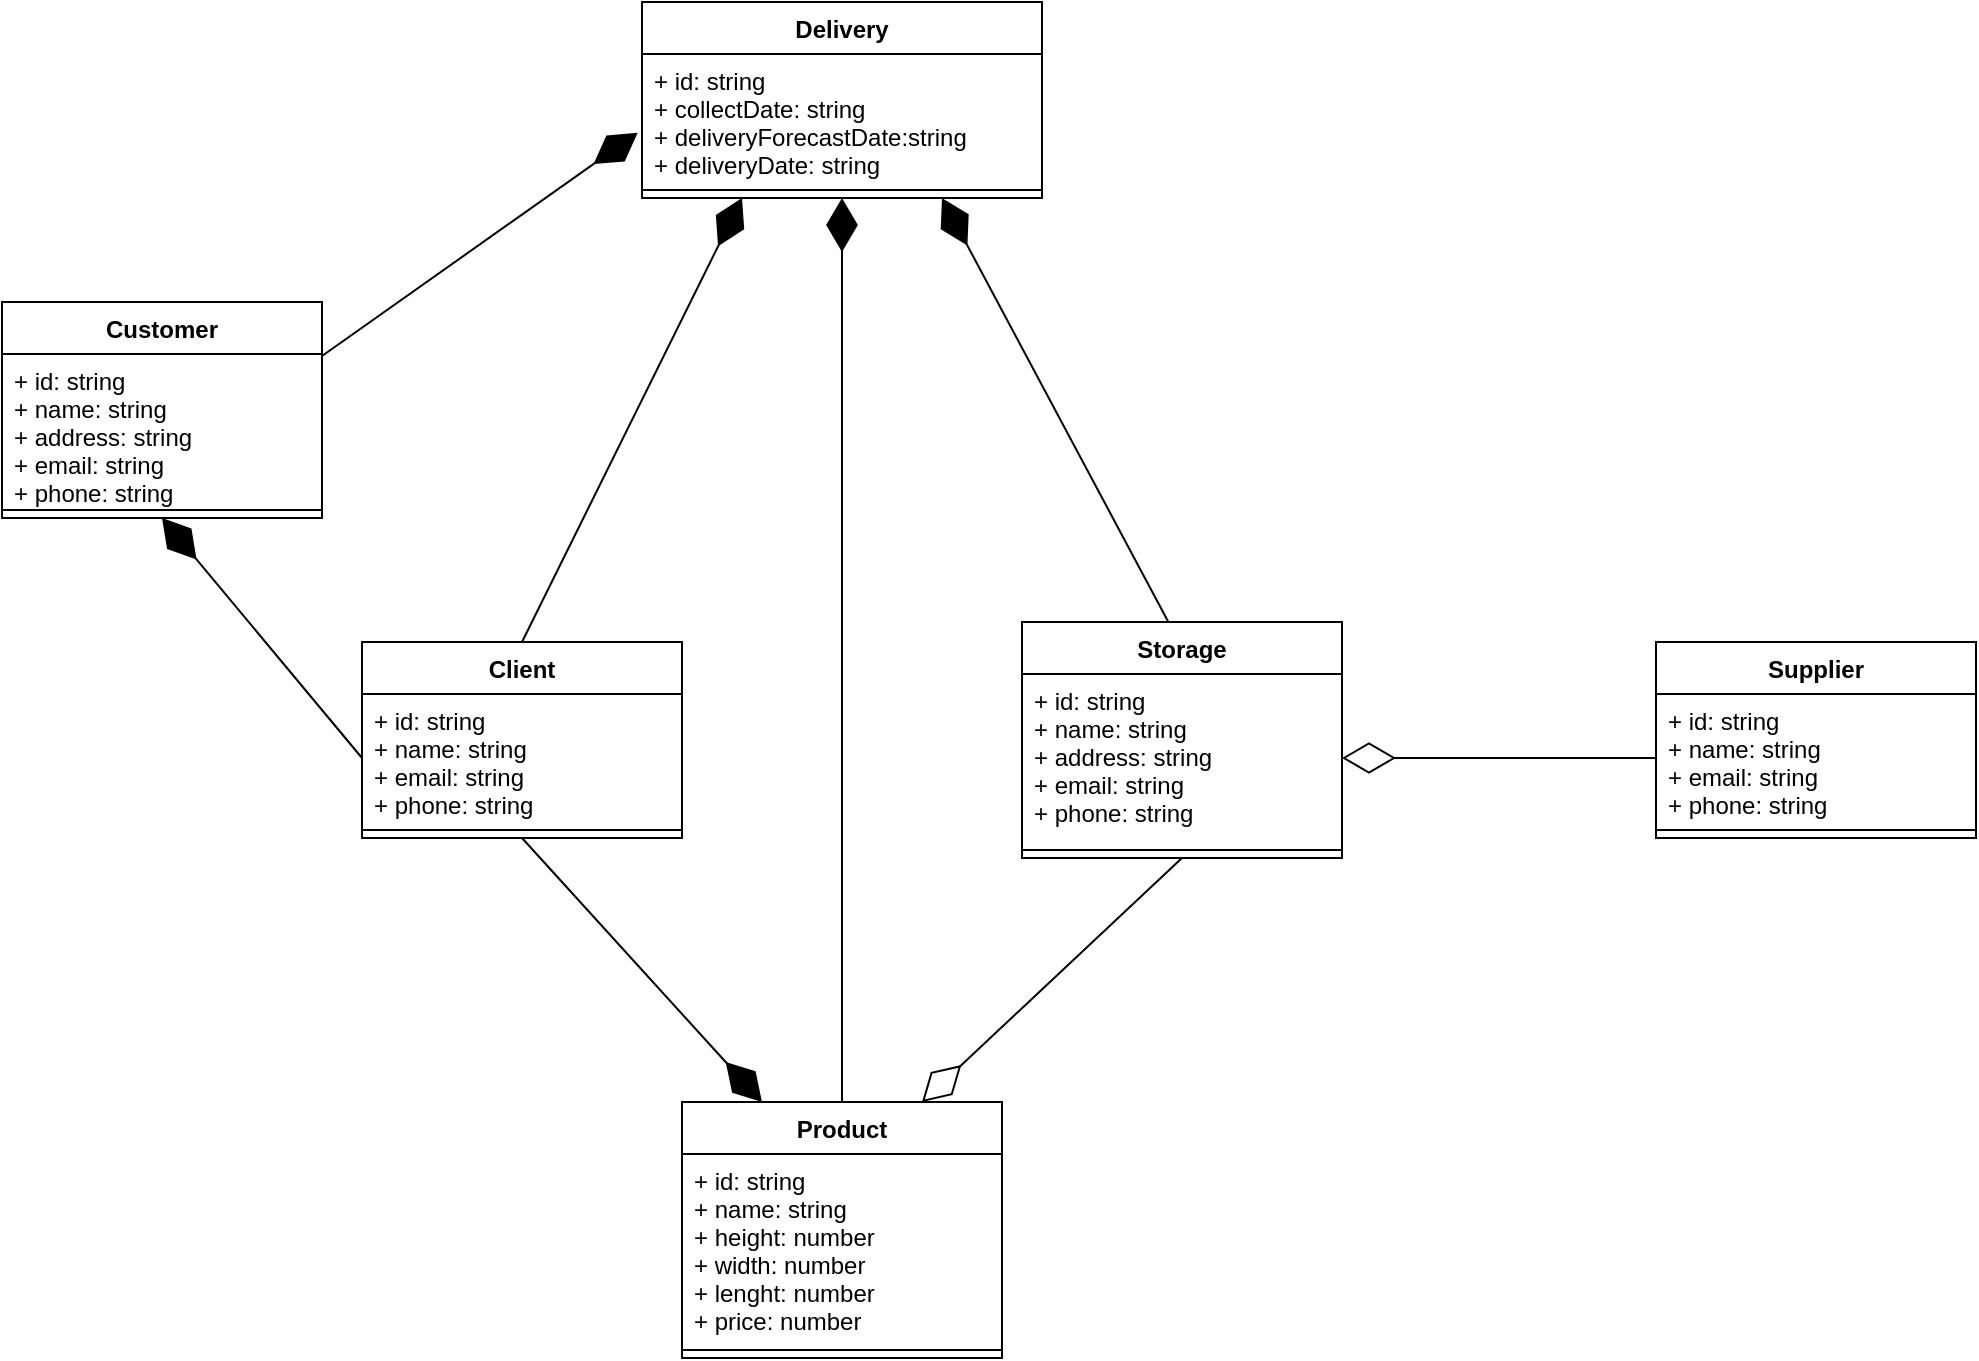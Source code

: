<mxfile version="18.0.2" type="device"><diagram id="Moy3XPFkBIOXcfnxiWET" name="Page-1"><mxGraphModel dx="2692" dy="2877" grid="1" gridSize="10" guides="1" tooltips="1" connect="1" arrows="1" fold="1" page="1" pageScale="1" pageWidth="827" pageHeight="1169" math="0" shadow="0"><root><mxCell id="0"/><mxCell id="1" parent="0"/><mxCell id="1jevYTBRrVdFR1VZX79b-1" value="Delivery" style="swimlane;fontStyle=1;align=center;verticalAlign=top;childLayout=stackLayout;horizontal=1;startSize=26;horizontalStack=0;resizeParent=1;resizeParentMax=0;resizeLast=0;collapsible=1;marginBottom=0;" parent="1" vertex="1"><mxGeometry x="-920" y="-2150" width="200" height="98" as="geometry"/></mxCell><mxCell id="1jevYTBRrVdFR1VZX79b-2" value="+ id: string&#10;+ collectDate: string&#10;+ deliveryForecastDate:string&#10;+ deliveryDate: string&#10;" style="text;strokeColor=none;fillColor=none;align=left;verticalAlign=top;spacingLeft=4;spacingRight=4;overflow=hidden;rotatable=0;points=[[0,0.5],[1,0.5]];portConstraint=eastwest;" parent="1jevYTBRrVdFR1VZX79b-1" vertex="1"><mxGeometry y="26" width="200" height="64" as="geometry"/></mxCell><mxCell id="1jevYTBRrVdFR1VZX79b-3" value="" style="line;strokeWidth=1;fillColor=none;align=left;verticalAlign=middle;spacingTop=-1;spacingLeft=3;spacingRight=3;rotatable=0;labelPosition=right;points=[];portConstraint=eastwest;" parent="1jevYTBRrVdFR1VZX79b-1" vertex="1"><mxGeometry y="90" width="200" height="8" as="geometry"/></mxCell><mxCell id="1jevYTBRrVdFR1VZX79b-4" value="Client" style="swimlane;fontStyle=1;align=center;verticalAlign=top;childLayout=stackLayout;horizontal=1;startSize=26;horizontalStack=0;resizeParent=1;resizeParentMax=0;resizeLast=0;collapsible=1;marginBottom=0;" parent="1" vertex="1"><mxGeometry x="-1060" y="-1830" width="160" height="98" as="geometry"/></mxCell><mxCell id="1jevYTBRrVdFR1VZX79b-5" value="+ id: string&#10;+ name: string&#10;+ email: string&#10;+ phone: string" style="text;strokeColor=none;fillColor=none;align=left;verticalAlign=top;spacingLeft=4;spacingRight=4;overflow=hidden;rotatable=0;points=[[0,0.5],[1,0.5]];portConstraint=eastwest;" parent="1jevYTBRrVdFR1VZX79b-4" vertex="1"><mxGeometry y="26" width="160" height="64" as="geometry"/></mxCell><mxCell id="1jevYTBRrVdFR1VZX79b-6" value="" style="line;strokeWidth=1;fillColor=none;align=left;verticalAlign=middle;spacingTop=-1;spacingLeft=3;spacingRight=3;rotatable=0;labelPosition=right;points=[];portConstraint=eastwest;" parent="1jevYTBRrVdFR1VZX79b-4" vertex="1"><mxGeometry y="90" width="160" height="8" as="geometry"/></mxCell><mxCell id="1jevYTBRrVdFR1VZX79b-7" value="Customer" style="swimlane;fontStyle=1;align=center;verticalAlign=top;childLayout=stackLayout;horizontal=1;startSize=26;horizontalStack=0;resizeParent=1;resizeParentMax=0;resizeLast=0;collapsible=1;marginBottom=0;" parent="1" vertex="1"><mxGeometry x="-1240" y="-2000" width="160" height="108" as="geometry"/></mxCell><mxCell id="1jevYTBRrVdFR1VZX79b-8" value="+ id: string&#10;+ name: string&#10;+ address: string&#10;+ email: string&#10;+ phone: string" style="text;strokeColor=none;fillColor=none;align=left;verticalAlign=top;spacingLeft=4;spacingRight=4;overflow=hidden;rotatable=0;points=[[0,0.5],[1,0.5]];portConstraint=eastwest;" parent="1jevYTBRrVdFR1VZX79b-7" vertex="1"><mxGeometry y="26" width="160" height="74" as="geometry"/></mxCell><mxCell id="1jevYTBRrVdFR1VZX79b-9" value="" style="line;strokeWidth=1;fillColor=none;align=left;verticalAlign=middle;spacingTop=-1;spacingLeft=3;spacingRight=3;rotatable=0;labelPosition=right;points=[];portConstraint=eastwest;" parent="1jevYTBRrVdFR1VZX79b-7" vertex="1"><mxGeometry y="100" width="160" height="8" as="geometry"/></mxCell><mxCell id="1jevYTBRrVdFR1VZX79b-10" value="Storage" style="swimlane;fontStyle=1;align=center;verticalAlign=top;childLayout=stackLayout;horizontal=1;startSize=26;horizontalStack=0;resizeParent=1;resizeParentMax=0;resizeLast=0;collapsible=1;marginBottom=0;" parent="1" vertex="1"><mxGeometry x="-730" y="-1840" width="160" height="118" as="geometry"/></mxCell><mxCell id="1jevYTBRrVdFR1VZX79b-11" value="+ id: string&#10;+ name: string&#10;+ address: string&#10;+ email: string&#10;+ phone: string" style="text;strokeColor=none;fillColor=none;align=left;verticalAlign=top;spacingLeft=4;spacingRight=4;overflow=hidden;rotatable=0;points=[[0,0.5],[1,0.5]];portConstraint=eastwest;" parent="1jevYTBRrVdFR1VZX79b-10" vertex="1"><mxGeometry y="26" width="160" height="84" as="geometry"/></mxCell><mxCell id="1jevYTBRrVdFR1VZX79b-12" value="" style="line;strokeWidth=1;fillColor=none;align=left;verticalAlign=middle;spacingTop=-1;spacingLeft=3;spacingRight=3;rotatable=0;labelPosition=right;points=[];portConstraint=eastwest;" parent="1jevYTBRrVdFR1VZX79b-10" vertex="1"><mxGeometry y="110" width="160" height="8" as="geometry"/></mxCell><mxCell id="1jevYTBRrVdFR1VZX79b-13" value="Supplier" style="swimlane;fontStyle=1;align=center;verticalAlign=top;childLayout=stackLayout;horizontal=1;startSize=26;horizontalStack=0;resizeParent=1;resizeParentMax=0;resizeLast=0;collapsible=1;marginBottom=0;" parent="1" vertex="1"><mxGeometry x="-413" y="-1830" width="160" height="98" as="geometry"/></mxCell><mxCell id="1jevYTBRrVdFR1VZX79b-14" value="+ id: string&#10;+ name: string&#10;+ email: string&#10;+ phone: string" style="text;strokeColor=none;fillColor=none;align=left;verticalAlign=top;spacingLeft=4;spacingRight=4;overflow=hidden;rotatable=0;points=[[0,0.5],[1,0.5]];portConstraint=eastwest;" parent="1jevYTBRrVdFR1VZX79b-13" vertex="1"><mxGeometry y="26" width="160" height="64" as="geometry"/></mxCell><mxCell id="1jevYTBRrVdFR1VZX79b-15" value="" style="line;strokeWidth=1;fillColor=none;align=left;verticalAlign=middle;spacingTop=-1;spacingLeft=3;spacingRight=3;rotatable=0;labelPosition=right;points=[];portConstraint=eastwest;" parent="1jevYTBRrVdFR1VZX79b-13" vertex="1"><mxGeometry y="90" width="160" height="8" as="geometry"/></mxCell><mxCell id="1jevYTBRrVdFR1VZX79b-16" value="Product" style="swimlane;fontStyle=1;align=center;verticalAlign=top;childLayout=stackLayout;horizontal=1;startSize=26;horizontalStack=0;resizeParent=1;resizeParentMax=0;resizeLast=0;collapsible=1;marginBottom=0;" parent="1" vertex="1"><mxGeometry x="-900" y="-1600" width="160" height="128" as="geometry"/></mxCell><mxCell id="1jevYTBRrVdFR1VZX79b-17" value="+ id: string&#10;+ name: string&#10;+ height: number&#10;+ width: number&#10;+ lenght: number&#10;+ price: number" style="text;strokeColor=none;fillColor=none;align=left;verticalAlign=top;spacingLeft=4;spacingRight=4;overflow=hidden;rotatable=0;points=[[0,0.5],[1,0.5]];portConstraint=eastwest;" parent="1jevYTBRrVdFR1VZX79b-16" vertex="1"><mxGeometry y="26" width="160" height="94" as="geometry"/></mxCell><mxCell id="1jevYTBRrVdFR1VZX79b-18" value="" style="line;strokeWidth=1;fillColor=none;align=left;verticalAlign=middle;spacingTop=-1;spacingLeft=3;spacingRight=3;rotatable=0;labelPosition=right;points=[];portConstraint=eastwest;" parent="1jevYTBRrVdFR1VZX79b-16" vertex="1"><mxGeometry y="120" width="160" height="8" as="geometry"/></mxCell><mxCell id="_0SUqT_6v8pPe9wf4707-4" value="" style="endArrow=diamondThin;endFill=0;endSize=24;html=1;rounded=0;entryX=1;entryY=0.5;entryDx=0;entryDy=0;" parent="1" source="1jevYTBRrVdFR1VZX79b-14" target="1jevYTBRrVdFR1VZX79b-11" edge="1"><mxGeometry width="160" relative="1" as="geometry"><mxPoint x="-570" y="-1670" as="sourcePoint"/><mxPoint x="-410" y="-1670" as="targetPoint"/></mxGeometry></mxCell><mxCell id="_0SUqT_6v8pPe9wf4707-5" value="" style="endArrow=diamondThin;endFill=0;endSize=24;html=1;rounded=0;entryX=0.75;entryY=0;entryDx=0;entryDy=0;exitX=0.5;exitY=1;exitDx=0;exitDy=0;" parent="1" source="1jevYTBRrVdFR1VZX79b-10" target="1jevYTBRrVdFR1VZX79b-16" edge="1"><mxGeometry width="160" relative="1" as="geometry"><mxPoint x="-1330" y="-1840" as="sourcePoint"/><mxPoint x="-1170" y="-1840" as="targetPoint"/></mxGeometry></mxCell><mxCell id="_0SUqT_6v8pPe9wf4707-8" value="" style="endArrow=diamondThin;endFill=1;endSize=24;html=1;rounded=0;entryX=0.5;entryY=1;entryDx=0;entryDy=0;exitX=0.5;exitY=0;exitDx=0;exitDy=0;" parent="1" source="1jevYTBRrVdFR1VZX79b-16" target="1jevYTBRrVdFR1VZX79b-1" edge="1"><mxGeometry width="160" relative="1" as="geometry"><mxPoint x="-890" y="-1930" as="sourcePoint"/><mxPoint x="-730" y="-1930" as="targetPoint"/></mxGeometry></mxCell><mxCell id="_0SUqT_6v8pPe9wf4707-9" value="" style="endArrow=diamondThin;endFill=1;endSize=24;html=1;rounded=0;entryX=-0.011;entryY=0.616;entryDx=0;entryDy=0;exitX=1;exitY=0.25;exitDx=0;exitDy=0;entryPerimeter=0;" parent="1" source="1jevYTBRrVdFR1VZX79b-7" target="1jevYTBRrVdFR1VZX79b-2" edge="1"><mxGeometry width="160" relative="1" as="geometry"><mxPoint x="-1080" y="-2000" as="sourcePoint"/><mxPoint x="-920" y="-2000" as="targetPoint"/></mxGeometry></mxCell><mxCell id="_0SUqT_6v8pPe9wf4707-13" value="" style="endArrow=diamondThin;endFill=1;endSize=24;html=1;rounded=0;entryX=0.25;entryY=1;entryDx=0;entryDy=0;exitX=0.5;exitY=0;exitDx=0;exitDy=0;" parent="1" source="1jevYTBRrVdFR1VZX79b-4" target="1jevYTBRrVdFR1VZX79b-1" edge="1"><mxGeometry width="160" relative="1" as="geometry"><mxPoint x="-1070" y="-1970" as="sourcePoint"/><mxPoint x="-910" y="-1970" as="targetPoint"/></mxGeometry></mxCell><mxCell id="_0SUqT_6v8pPe9wf4707-14" value="" style="endArrow=diamondThin;endFill=1;endSize=24;html=1;rounded=0;entryX=0.75;entryY=1;entryDx=0;entryDy=0;exitX=0.457;exitY=-0.001;exitDx=0;exitDy=0;exitPerimeter=0;" parent="1" source="1jevYTBRrVdFR1VZX79b-10" target="1jevYTBRrVdFR1VZX79b-1" edge="1"><mxGeometry width="160" relative="1" as="geometry"><mxPoint x="-740" y="-1940" as="sourcePoint"/><mxPoint x="-580" y="-1940" as="targetPoint"/></mxGeometry></mxCell><mxCell id="yUGkKtGU8gCohiBpL38B-1" value="" style="endArrow=diamondThin;endFill=1;endSize=24;html=1;rounded=0;exitX=0.5;exitY=1;exitDx=0;exitDy=0;entryX=0.25;entryY=0;entryDx=0;entryDy=0;" edge="1" parent="1" source="1jevYTBRrVdFR1VZX79b-4" target="1jevYTBRrVdFR1VZX79b-16"><mxGeometry width="160" relative="1" as="geometry"><mxPoint x="-990" y="-1690" as="sourcePoint"/><mxPoint x="-830" y="-1690" as="targetPoint"/></mxGeometry></mxCell><mxCell id="yUGkKtGU8gCohiBpL38B-2" value="" style="endArrow=diamondThin;endFill=1;endSize=24;html=1;rounded=0;entryX=0.5;entryY=1;entryDx=0;entryDy=0;exitX=0;exitY=0.5;exitDx=0;exitDy=0;" edge="1" parent="1" source="1jevYTBRrVdFR1VZX79b-5" target="1jevYTBRrVdFR1VZX79b-7"><mxGeometry width="160" relative="1" as="geometry"><mxPoint x="-1280" y="-1830" as="sourcePoint"/><mxPoint x="-1120" y="-1830" as="targetPoint"/></mxGeometry></mxCell></root></mxGraphModel></diagram></mxfile>